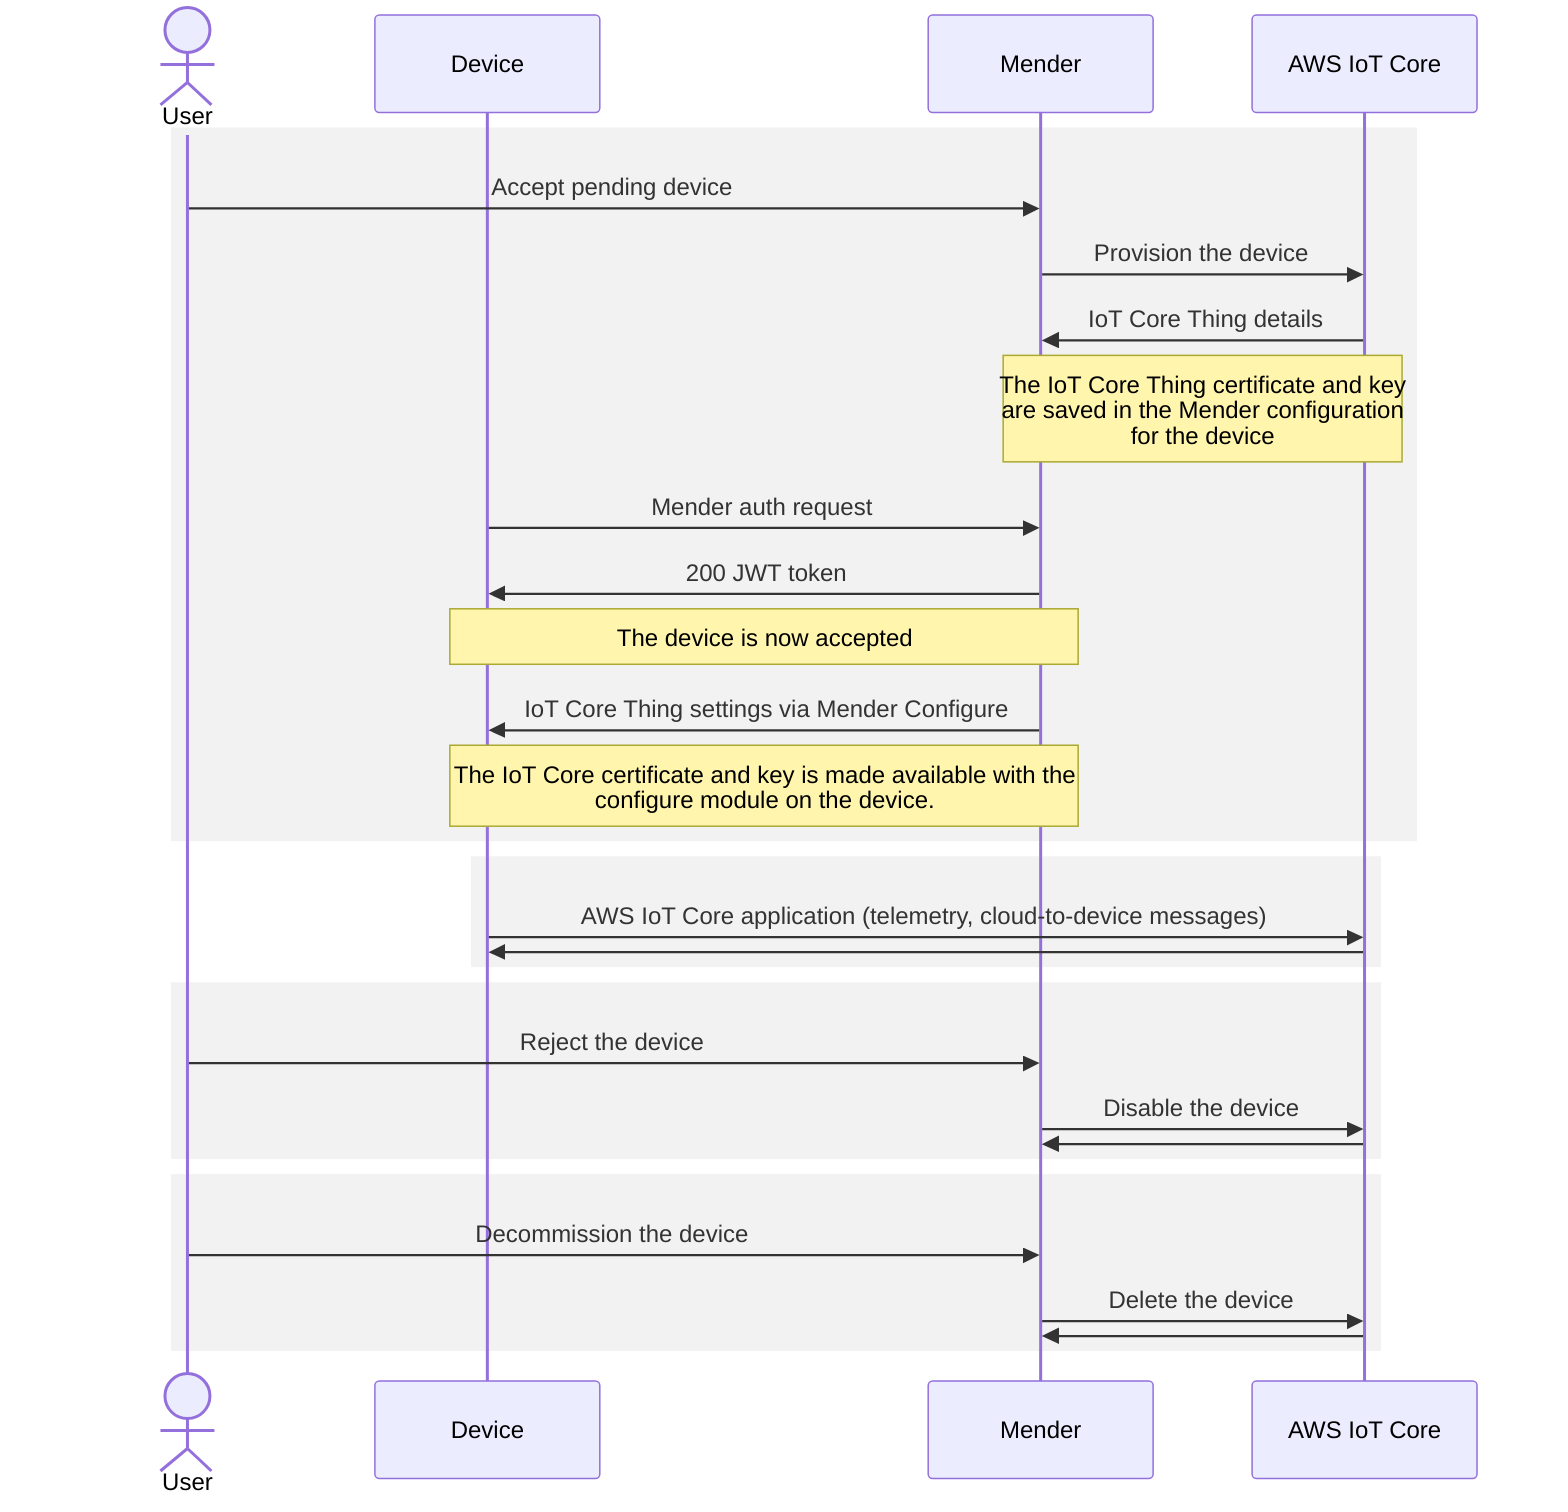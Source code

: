 sequenceDiagram
  actor User
  participant Device
  participant Mender
  participant AWS IoT Core
    
    rect rgba(0, 0, 0, .05)
    User ->> Mender: Accept pending device
    Mender ->> AWS IoT Core: Provision the device
    AWS IoT Core ->> Mender: IoT Core Thing details
        Note over AWS IoT Core,Mender: The IoT Core Thing certificate and key<br>are saved in the Mender configuration<br>for the device
    Device ->> Mender: Mender auth request
    Mender ->> Device: 200 JWT token
    Note over Device,Mender: The device is now accepted
    Mender ->> Device: IoT Core Thing settings via Mender Configure
    Note over Device,Mender: The IoT Core certificate and key is made available with the<br>configure module on the device.
    end

    rect rgba(0, 0, 0, .05)
    Device ->> AWS IoT Core: AWS IoT Core application (telemetry, cloud-to-device messages)
    AWS IoT Core ->> Device: 
    end
    
    rect rgba(0, 0, 0, .05)
    User ->> Mender: Reject the device
    Mender ->> AWS IoT Core: Disable the device
    AWS IoT Core ->> Mender: 
    end
    
    rect rgba(0, 0, 0, .05)
    User ->> Mender: Decommission the device
    Mender ->> AWS IoT Core: Delete the device
    AWS IoT Core ->> Mender: 
    end